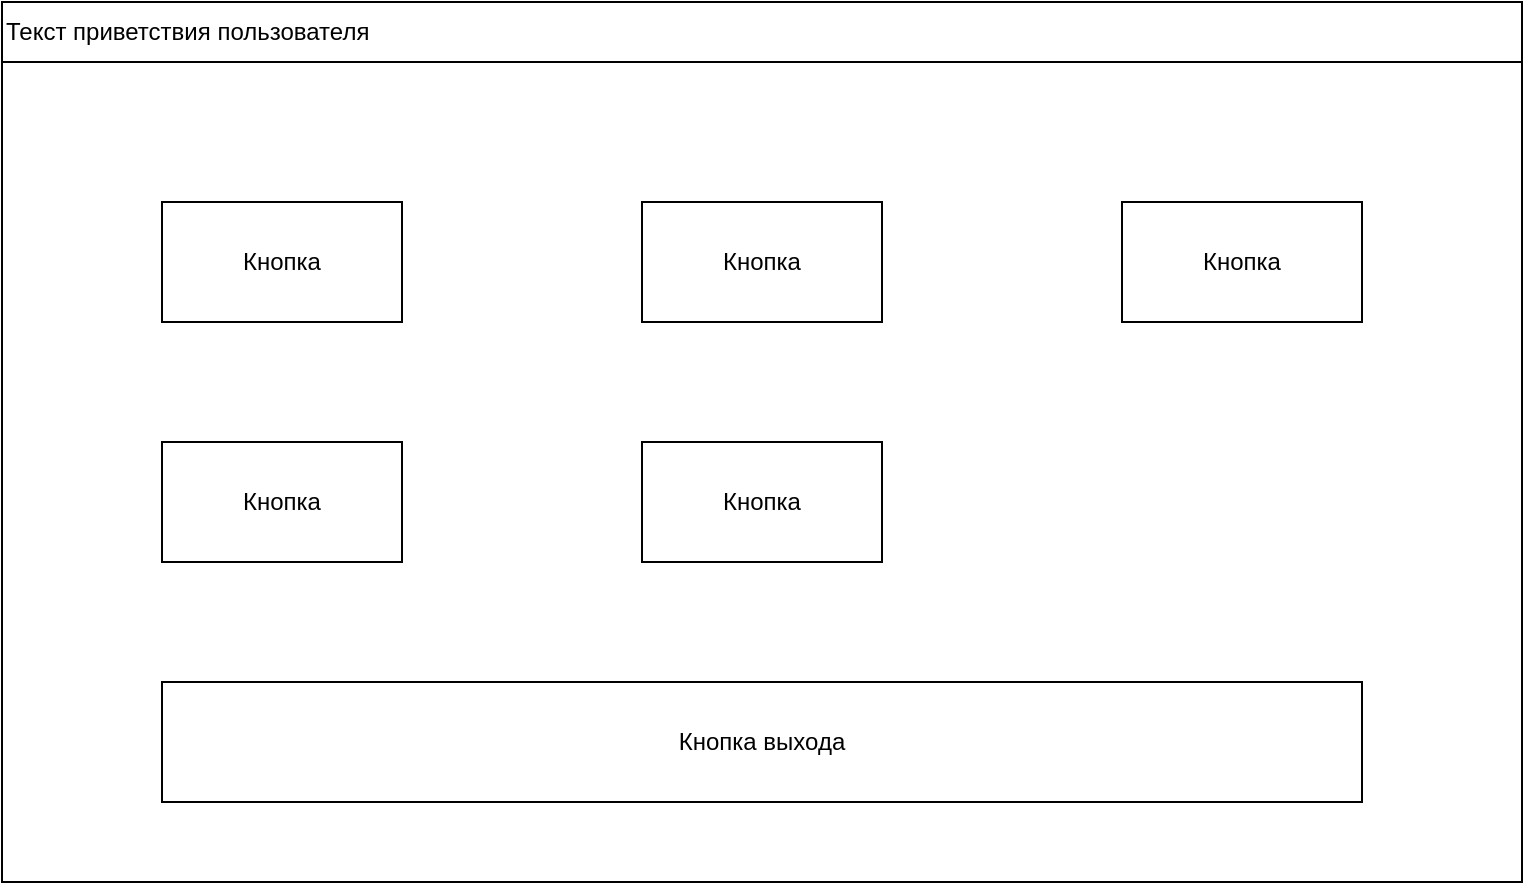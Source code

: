 <mxfile version="27.0.9">
  <diagram name="Страница — 1" id="DvjHuPD-UR3EobEK7E_d">
    <mxGraphModel dx="2066" dy="1201" grid="1" gridSize="10" guides="1" tooltips="1" connect="1" arrows="1" fold="1" page="1" pageScale="1" pageWidth="827" pageHeight="1169" math="0" shadow="0">
      <root>
        <mxCell id="0" />
        <mxCell id="1" parent="0" />
        <mxCell id="kYrI9L06_VEHNSkS0-rJ-2" value="" style="rounded=0;whiteSpace=wrap;html=1;" vertex="1" parent="1">
          <mxGeometry x="40" y="40" width="760" height="440" as="geometry" />
        </mxCell>
        <mxCell id="kYrI9L06_VEHNSkS0-rJ-3" value="Текст приветствия пользователя" style="rounded=0;whiteSpace=wrap;html=1;align=left;" vertex="1" parent="1">
          <mxGeometry x="40" y="40" width="760" height="30" as="geometry" />
        </mxCell>
        <mxCell id="kYrI9L06_VEHNSkS0-rJ-4" value="Кнопка" style="rounded=0;whiteSpace=wrap;html=1;" vertex="1" parent="1">
          <mxGeometry x="120" y="140" width="120" height="60" as="geometry" />
        </mxCell>
        <mxCell id="kYrI9L06_VEHNSkS0-rJ-5" value="Кнопка" style="rounded=0;whiteSpace=wrap;html=1;" vertex="1" parent="1">
          <mxGeometry x="360" y="140" width="120" height="60" as="geometry" />
        </mxCell>
        <mxCell id="kYrI9L06_VEHNSkS0-rJ-6" value="Кнопка" style="rounded=0;whiteSpace=wrap;html=1;" vertex="1" parent="1">
          <mxGeometry x="600" y="140" width="120" height="60" as="geometry" />
        </mxCell>
        <mxCell id="kYrI9L06_VEHNSkS0-rJ-7" value="Кнопка" style="rounded=0;whiteSpace=wrap;html=1;" vertex="1" parent="1">
          <mxGeometry x="120" y="260" width="120" height="60" as="geometry" />
        </mxCell>
        <mxCell id="kYrI9L06_VEHNSkS0-rJ-8" value="Кнопка" style="rounded=0;whiteSpace=wrap;html=1;" vertex="1" parent="1">
          <mxGeometry x="360" y="260" width="120" height="60" as="geometry" />
        </mxCell>
        <mxCell id="kYrI9L06_VEHNSkS0-rJ-10" value="Кнопка выхода" style="rounded=0;whiteSpace=wrap;html=1;" vertex="1" parent="1">
          <mxGeometry x="120" y="380" width="600" height="60" as="geometry" />
        </mxCell>
      </root>
    </mxGraphModel>
  </diagram>
</mxfile>
